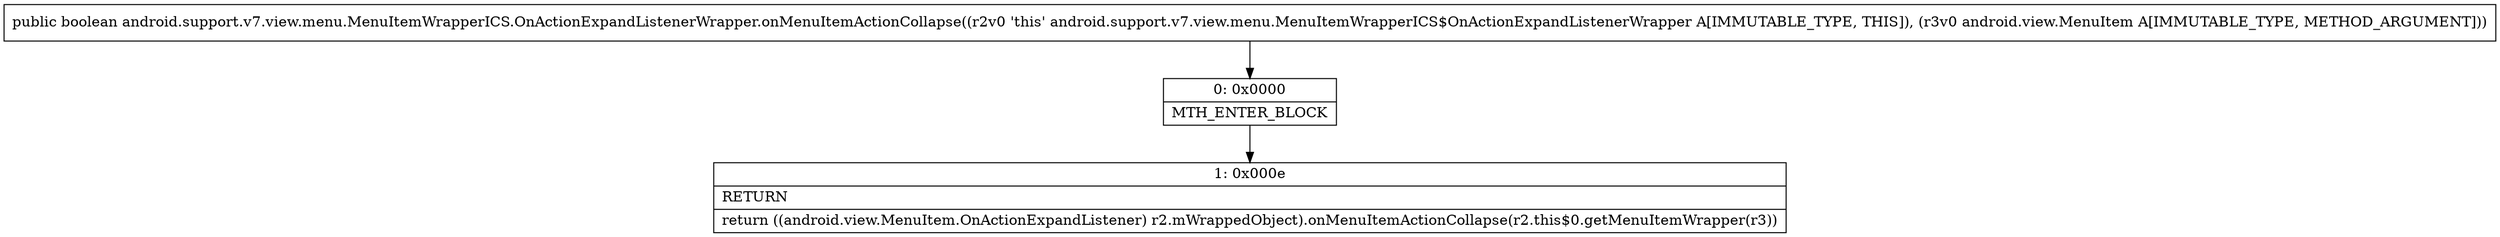 digraph "CFG forandroid.support.v7.view.menu.MenuItemWrapperICS.OnActionExpandListenerWrapper.onMenuItemActionCollapse(Landroid\/view\/MenuItem;)Z" {
Node_0 [shape=record,label="{0\:\ 0x0000|MTH_ENTER_BLOCK\l}"];
Node_1 [shape=record,label="{1\:\ 0x000e|RETURN\l|return ((android.view.MenuItem.OnActionExpandListener) r2.mWrappedObject).onMenuItemActionCollapse(r2.this$0.getMenuItemWrapper(r3))\l}"];
MethodNode[shape=record,label="{public boolean android.support.v7.view.menu.MenuItemWrapperICS.OnActionExpandListenerWrapper.onMenuItemActionCollapse((r2v0 'this' android.support.v7.view.menu.MenuItemWrapperICS$OnActionExpandListenerWrapper A[IMMUTABLE_TYPE, THIS]), (r3v0 android.view.MenuItem A[IMMUTABLE_TYPE, METHOD_ARGUMENT])) }"];
MethodNode -> Node_0;
Node_0 -> Node_1;
}

